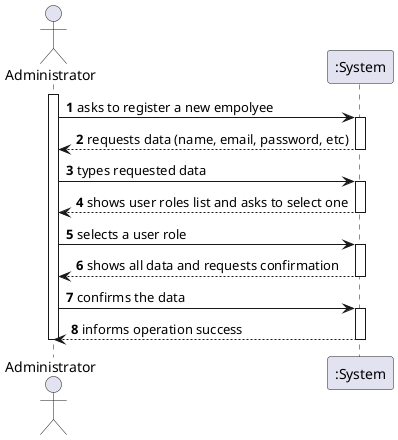 @startuml US10_SSD
autonumber
actor "Administrator" as admin

activate admin
admin -> ":System" : asks to register a new empolyee
activate ":System"
":System" --> admin : requests data (name, email, password, etc)
deactivate ":System"

admin -> ":System" : types requested data
activate ":System"
":System" --> admin : shows user roles list and asks to select one
deactivate ":System"

admin -> ":System" : selects a user role
activate ":System"
":System" --> admin : shows all data and requests confirmation
deactivate ":System"

admin -> ":System" : confirms the data
activate ":System"
":System" --> admin : informs operation success
deactivate ":System"

deactivate admin

@enduml